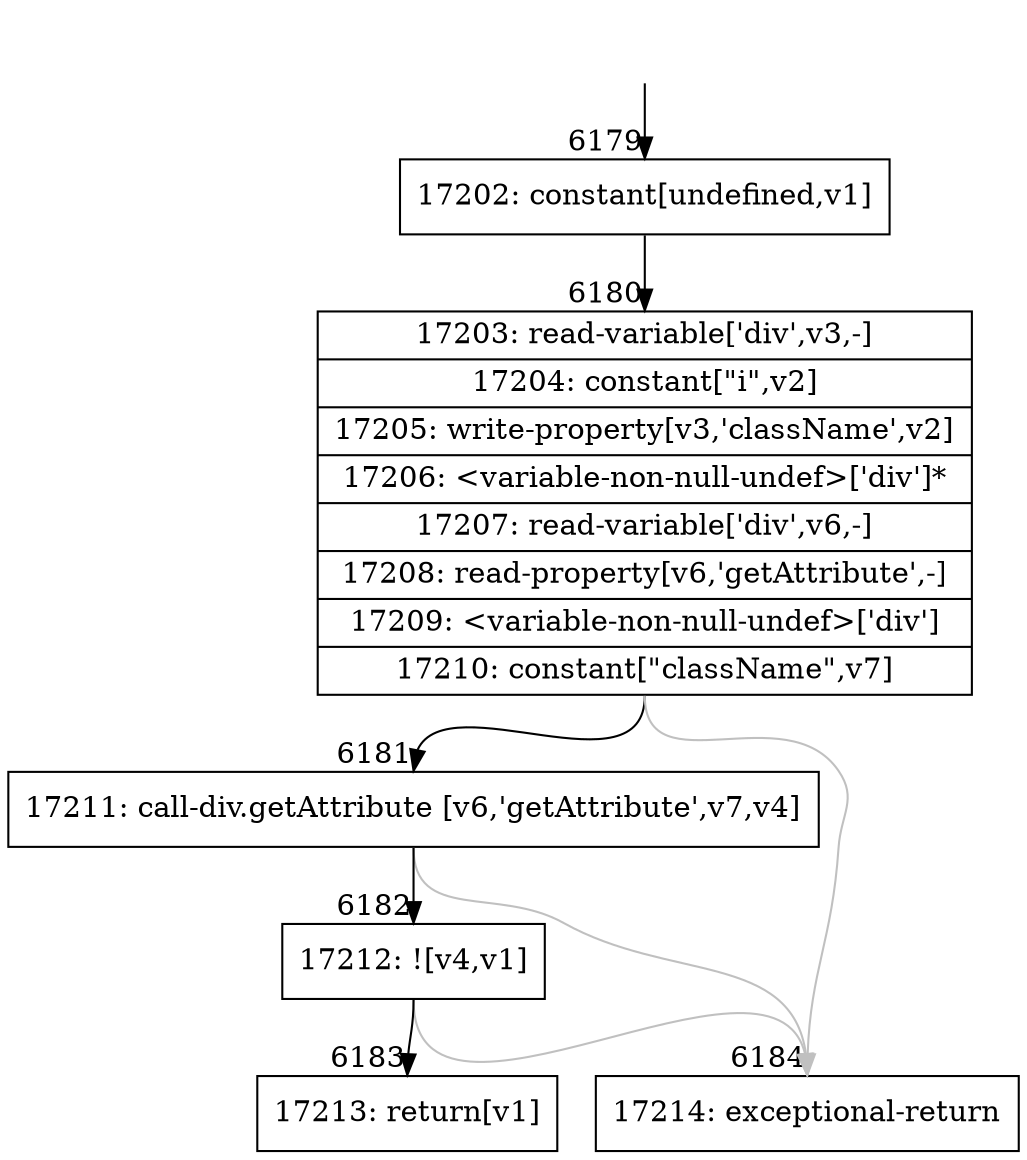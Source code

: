 digraph {
rankdir="TD"
BB_entry489[shape=none,label=""];
BB_entry489 -> BB6179 [tailport=s, headport=n, headlabel="    6179"]
BB6179 [shape=record label="{17202: constant[undefined,v1]}" ] 
BB6179 -> BB6180 [tailport=s, headport=n, headlabel="      6180"]
BB6180 [shape=record label="{17203: read-variable['div',v3,-]|17204: constant[\"i\",v2]|17205: write-property[v3,'className',v2]|17206: \<variable-non-null-undef\>['div']*|17207: read-variable['div',v6,-]|17208: read-property[v6,'getAttribute',-]|17209: \<variable-non-null-undef\>['div']|17210: constant[\"className\",v7]}" ] 
BB6180 -> BB6181 [tailport=s, headport=n, headlabel="      6181"]
BB6180 -> BB6184 [tailport=s, headport=n, color=gray, headlabel="      6184"]
BB6181 [shape=record label="{17211: call-div.getAttribute [v6,'getAttribute',v7,v4]}" ] 
BB6181 -> BB6182 [tailport=s, headport=n, headlabel="      6182"]
BB6181 -> BB6184 [tailport=s, headport=n, color=gray]
BB6182 [shape=record label="{17212: ![v4,v1]}" ] 
BB6182 -> BB6183 [tailport=s, headport=n, headlabel="      6183"]
BB6182 -> BB6184 [tailport=s, headport=n, color=gray]
BB6183 [shape=record label="{17213: return[v1]}" ] 
BB6184 [shape=record label="{17214: exceptional-return}" ] 
//#$~ 4916
}
